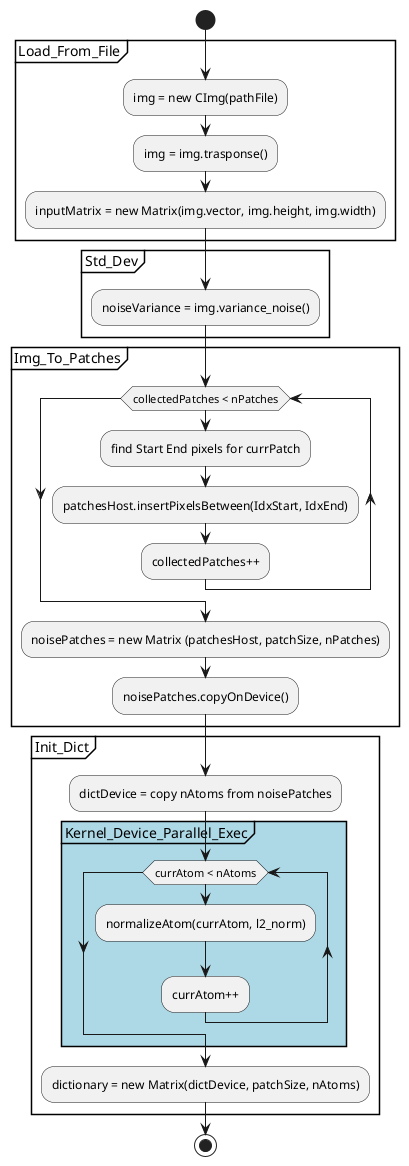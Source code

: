 @startuml InitializationDiagram
start

partition Load_From_File {
    :img = new CImg(pathFile);
    :img = img.trasponse();
    :inputMatrix = new Matrix(img.vector, img.height, img.width); 
}

partition Std_Dev {
    :noiseVariance = img.variance_noise();
}
partition Img_To_Patches {
    while (collectedPatches < nPatches)
        :find Start End pixels for currPatch;
        :patchesHost.insertPixelsBetween(IdxStart, IdxEnd);
        :collectedPatches++;
    endwhile
    :noisePatches = new Matrix (patchesHost, patchSize, nPatches);
    :noisePatches.copyOnDevice();
}

partition Init_Dict {
    :dictDevice = copy nAtoms from noisePatches;
    partition Kernel_Device_Parallel_Exec  #LightBlue{
        while (currAtom < nAtoms)
            :normalizeAtom(currAtom, l2_norm);
            :currAtom++;
    endwhile
    }
    :dictionary = new Matrix(dictDevice, patchSize, nAtoms);
}
stop

@enduml